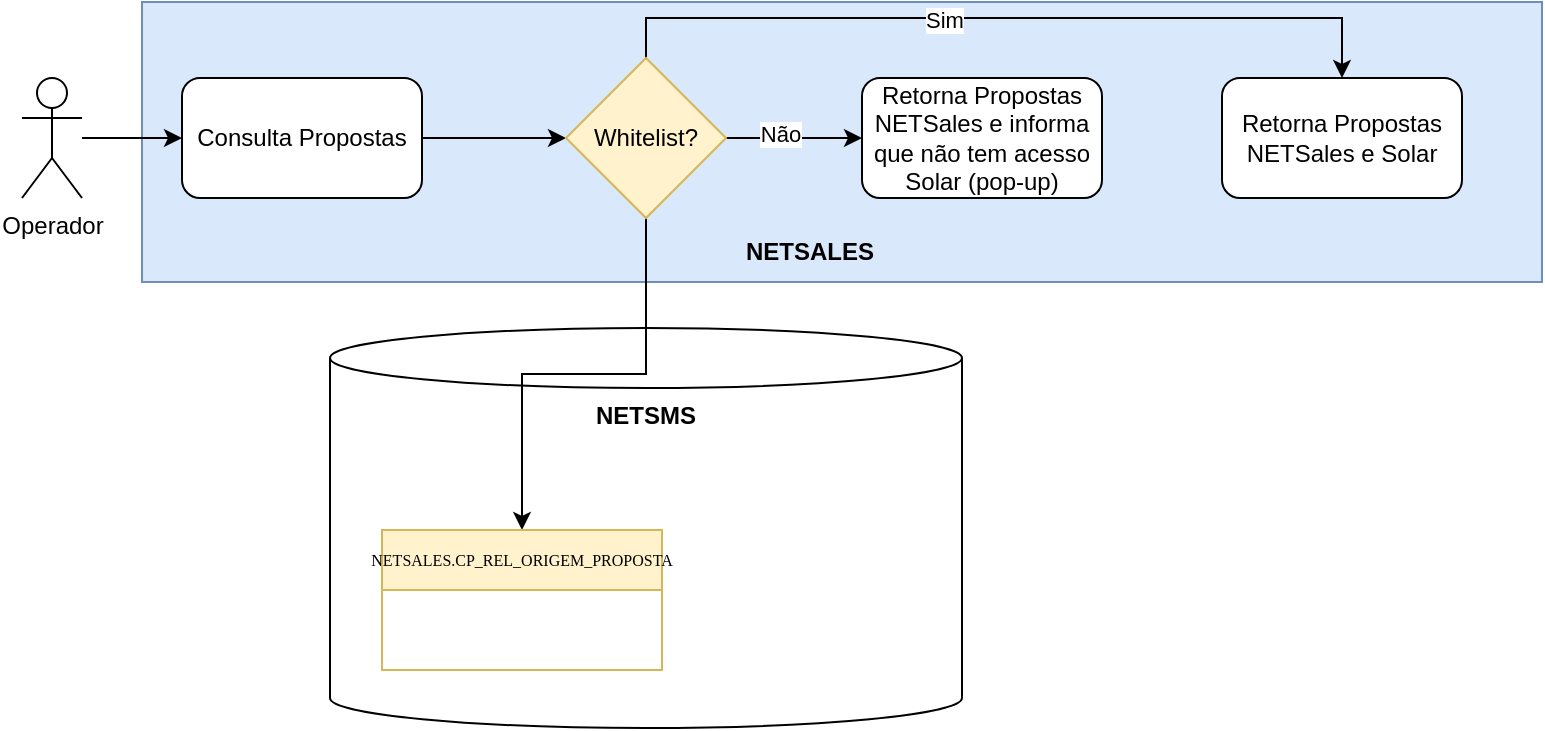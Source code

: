 <mxfile version="24.3.1" type="github" pages="2">
  <diagram name="Página-1" id="og6Pi6pLlMd3RY6a5tt9">
    <mxGraphModel dx="1050" dy="530" grid="1" gridSize="10" guides="1" tooltips="1" connect="1" arrows="1" fold="1" page="1" pageScale="1" pageWidth="827" pageHeight="1169" math="0" shadow="0">
      <root>
        <mxCell id="0" />
        <mxCell id="1" parent="0" />
        <mxCell id="viON26nNvLiHrCFx6QRt-22" value="" style="rounded=0;whiteSpace=wrap;html=1;fillColor=#dae8fc;strokeColor=#6c8ebf;" parent="1" vertex="1">
          <mxGeometry x="110" y="2" width="700" height="140" as="geometry" />
        </mxCell>
        <mxCell id="viON26nNvLiHrCFx6QRt-4" value="&lt;b&gt;NETSMS&lt;/b&gt;" style="shape=cylinder3;whiteSpace=wrap;html=1;boundedLbl=1;backgroundOutline=1;size=15;verticalAlign=top;" parent="1" vertex="1">
          <mxGeometry x="204" y="165" width="316" height="200" as="geometry" />
        </mxCell>
        <mxCell id="viON26nNvLiHrCFx6QRt-21" style="edgeStyle=orthogonalEdgeStyle;rounded=0;orthogonalLoop=1;jettySize=auto;html=1;entryX=0;entryY=0.5;entryDx=0;entryDy=0;" parent="1" source="viON26nNvLiHrCFx6QRt-1" target="viON26nNvLiHrCFx6QRt-3" edge="1">
          <mxGeometry relative="1" as="geometry" />
        </mxCell>
        <mxCell id="viON26nNvLiHrCFx6QRt-1" value="Operador" style="shape=umlActor;verticalLabelPosition=bottom;verticalAlign=top;html=1;outlineConnect=0;" parent="1" vertex="1">
          <mxGeometry x="50" y="40" width="30" height="60" as="geometry" />
        </mxCell>
        <mxCell id="viON26nNvLiHrCFx6QRt-9" style="edgeStyle=orthogonalEdgeStyle;rounded=0;orthogonalLoop=1;jettySize=auto;html=1;entryX=0.5;entryY=0;entryDx=0;entryDy=0;startArrow=none;startFill=0;exitX=0.5;exitY=1;exitDx=0;exitDy=0;" parent="1" source="viON26nNvLiHrCFx6QRt-11" target="viON26nNvLiHrCFx6QRt-5" edge="1">
          <mxGeometry relative="1" as="geometry" />
        </mxCell>
        <mxCell id="viON26nNvLiHrCFx6QRt-14" style="edgeStyle=orthogonalEdgeStyle;rounded=0;orthogonalLoop=1;jettySize=auto;html=1;entryX=0;entryY=0.5;entryDx=0;entryDy=0;" parent="1" source="viON26nNvLiHrCFx6QRt-3" target="viON26nNvLiHrCFx6QRt-11" edge="1">
          <mxGeometry relative="1" as="geometry" />
        </mxCell>
        <mxCell id="viON26nNvLiHrCFx6QRt-3" value="Consulta Propostas" style="rounded=1;whiteSpace=wrap;html=1;" parent="1" vertex="1">
          <mxGeometry x="130" y="40" width="120" height="60" as="geometry" />
        </mxCell>
        <mxCell id="viON26nNvLiHrCFx6QRt-5" value="&lt;span style=&quot;font-size: 8px; font-family: &amp;quot;Segoe UI Light&amp;quot;;&quot;&gt;NETSALES.CP_REL_ORIGEM_PROPOSTA&lt;/span&gt;" style="swimlane;fontStyle=0;childLayout=stackLayout;horizontal=1;startSize=30;horizontalStack=0;resizeParent=1;resizeParentMax=0;resizeLast=0;collapsible=1;marginBottom=0;whiteSpace=wrap;html=1;fontSize=8;fillColor=#fff2cc;strokeColor=#d6b656;" parent="1" vertex="1">
          <mxGeometry x="230" y="266" width="140" height="70" as="geometry" />
        </mxCell>
        <mxCell id="viON26nNvLiHrCFx6QRt-10" value="Retorna Propostas NETSales e Solar" style="rounded=1;whiteSpace=wrap;html=1;" parent="1" vertex="1">
          <mxGeometry x="650" y="40" width="120" height="60" as="geometry" />
        </mxCell>
        <mxCell id="viON26nNvLiHrCFx6QRt-15" style="edgeStyle=orthogonalEdgeStyle;rounded=0;orthogonalLoop=1;jettySize=auto;html=1;entryX=0.5;entryY=0;entryDx=0;entryDy=0;exitX=0.5;exitY=0;exitDx=0;exitDy=0;" parent="1" source="viON26nNvLiHrCFx6QRt-11" target="viON26nNvLiHrCFx6QRt-10" edge="1">
          <mxGeometry relative="1" as="geometry" />
        </mxCell>
        <mxCell id="viON26nNvLiHrCFx6QRt-16" value="Sim" style="edgeLabel;html=1;align=center;verticalAlign=middle;resizable=0;points=[];" parent="viON26nNvLiHrCFx6QRt-15" vertex="1" connectable="0">
          <mxGeometry x="-0.151" y="-1" relative="1" as="geometry">
            <mxPoint as="offset" />
          </mxGeometry>
        </mxCell>
        <mxCell id="viON26nNvLiHrCFx6QRt-18" style="edgeStyle=orthogonalEdgeStyle;rounded=0;orthogonalLoop=1;jettySize=auto;html=1;entryX=0;entryY=0.5;entryDx=0;entryDy=0;" parent="1" source="viON26nNvLiHrCFx6QRt-11" target="viON26nNvLiHrCFx6QRt-17" edge="1">
          <mxGeometry relative="1" as="geometry" />
        </mxCell>
        <mxCell id="viON26nNvLiHrCFx6QRt-19" value="Não" style="edgeLabel;html=1;align=center;verticalAlign=middle;resizable=0;points=[];" parent="viON26nNvLiHrCFx6QRt-18" vertex="1" connectable="0">
          <mxGeometry x="-0.212" y="2" relative="1" as="geometry">
            <mxPoint as="offset" />
          </mxGeometry>
        </mxCell>
        <mxCell id="viON26nNvLiHrCFx6QRt-11" value="Whitelist?" style="rhombus;whiteSpace=wrap;html=1;fillColor=#fff2cc;strokeColor=#d6b656;" parent="1" vertex="1">
          <mxGeometry x="322" y="30" width="80" height="80" as="geometry" />
        </mxCell>
        <mxCell id="viON26nNvLiHrCFx6QRt-17" value="Retorna Propostas NETSales e informa que não tem acesso Solar (pop-up)" style="rounded=1;whiteSpace=wrap;html=1;" parent="1" vertex="1">
          <mxGeometry x="470" y="40" width="120" height="60" as="geometry" />
        </mxCell>
        <mxCell id="viON26nNvLiHrCFx6QRt-23" value="&lt;b&gt;NETSALES&lt;/b&gt;" style="text;html=1;align=center;verticalAlign=middle;whiteSpace=wrap;rounded=0;" parent="1" vertex="1">
          <mxGeometry x="414" y="112" width="60" height="30" as="geometry" />
        </mxCell>
      </root>
    </mxGraphModel>
  </diagram>
  <diagram name="V2" id="-CTvcmDTteTxkHtImHvE">
    <mxGraphModel dx="1050" dy="530" grid="1" gridSize="10" guides="1" tooltips="1" connect="1" arrows="1" fold="1" page="1" pageScale="1" pageWidth="827" pageHeight="1169" math="0" shadow="0">
      <root>
        <mxCell id="LgrU_TgqDPmgdI6aUuQk-0" />
        <mxCell id="LgrU_TgqDPmgdI6aUuQk-1" parent="LgrU_TgqDPmgdI6aUuQk-0" />
        <mxCell id="LgrU_TgqDPmgdI6aUuQk-2" value="" style="rounded=0;whiteSpace=wrap;html=1;fillColor=#dae8fc;strokeColor=#6c8ebf;" vertex="1" parent="LgrU_TgqDPmgdI6aUuQk-1">
          <mxGeometry x="110" y="2" width="700" height="140" as="geometry" />
        </mxCell>
        <mxCell id="LgrU_TgqDPmgdI6aUuQk-3" value="&lt;b&gt;NETSMS&lt;/b&gt;" style="shape=cylinder3;whiteSpace=wrap;html=1;boundedLbl=1;backgroundOutline=1;size=15;verticalAlign=top;" vertex="1" parent="LgrU_TgqDPmgdI6aUuQk-1">
          <mxGeometry x="204" y="165" width="316" height="200" as="geometry" />
        </mxCell>
        <mxCell id="LgrU_TgqDPmgdI6aUuQk-4" style="edgeStyle=orthogonalEdgeStyle;rounded=0;orthogonalLoop=1;jettySize=auto;html=1;entryX=0;entryY=0.5;entryDx=0;entryDy=0;" edge="1" parent="LgrU_TgqDPmgdI6aUuQk-1" source="LgrU_TgqDPmgdI6aUuQk-5" target="LgrU_TgqDPmgdI6aUuQk-8">
          <mxGeometry relative="1" as="geometry" />
        </mxCell>
        <mxCell id="LgrU_TgqDPmgdI6aUuQk-5" value="Operador" style="shape=umlActor;verticalLabelPosition=bottom;verticalAlign=top;html=1;outlineConnect=0;" vertex="1" parent="LgrU_TgqDPmgdI6aUuQk-1">
          <mxGeometry x="50" y="40" width="30" height="60" as="geometry" />
        </mxCell>
        <mxCell id="LgrU_TgqDPmgdI6aUuQk-6" style="edgeStyle=orthogonalEdgeStyle;rounded=0;orthogonalLoop=1;jettySize=auto;html=1;entryX=0.5;entryY=0;entryDx=0;entryDy=0;startArrow=none;startFill=0;exitX=0.5;exitY=1;exitDx=0;exitDy=0;" edge="1" parent="LgrU_TgqDPmgdI6aUuQk-1" source="LgrU_TgqDPmgdI6aUuQk-15" target="LgrU_TgqDPmgdI6aUuQk-9">
          <mxGeometry relative="1" as="geometry" />
        </mxCell>
        <mxCell id="LgrU_TgqDPmgdI6aUuQk-7" style="edgeStyle=orthogonalEdgeStyle;rounded=0;orthogonalLoop=1;jettySize=auto;html=1;entryX=0;entryY=0.5;entryDx=0;entryDy=0;" edge="1" parent="LgrU_TgqDPmgdI6aUuQk-1" source="LgrU_TgqDPmgdI6aUuQk-8" target="LgrU_TgqDPmgdI6aUuQk-15">
          <mxGeometry relative="1" as="geometry" />
        </mxCell>
        <mxCell id="LgrU_TgqDPmgdI6aUuQk-8" value="Consulta Propostas" style="rounded=1;whiteSpace=wrap;html=1;" vertex="1" parent="LgrU_TgqDPmgdI6aUuQk-1">
          <mxGeometry x="130" y="40" width="120" height="60" as="geometry" />
        </mxCell>
        <mxCell id="LgrU_TgqDPmgdI6aUuQk-9" value="&lt;span style=&quot;font-size: 8px; font-family: &amp;quot;Segoe UI Light&amp;quot;;&quot;&gt;NETSALES.CP_REL_ORIGEM_PROPOSTA&lt;/span&gt;" style="swimlane;fontStyle=0;childLayout=stackLayout;horizontal=1;startSize=30;horizontalStack=0;resizeParent=1;resizeParentMax=0;resizeLast=0;collapsible=1;marginBottom=0;whiteSpace=wrap;html=1;fontSize=8;fillColor=#fff2cc;strokeColor=#d6b656;" vertex="1" parent="LgrU_TgqDPmgdI6aUuQk-1">
          <mxGeometry x="230" y="266" width="140" height="70" as="geometry" />
        </mxCell>
        <mxCell id="LgrU_TgqDPmgdI6aUuQk-10" value="Retorna Propostas NETSales e Solar" style="rounded=1;whiteSpace=wrap;html=1;" vertex="1" parent="LgrU_TgqDPmgdI6aUuQk-1">
          <mxGeometry x="650" y="40" width="120" height="60" as="geometry" />
        </mxCell>
        <mxCell id="LgrU_TgqDPmgdI6aUuQk-11" style="edgeStyle=orthogonalEdgeStyle;rounded=0;orthogonalLoop=1;jettySize=auto;html=1;entryX=0.5;entryY=0;entryDx=0;entryDy=0;exitX=0.5;exitY=0;exitDx=0;exitDy=0;" edge="1" parent="LgrU_TgqDPmgdI6aUuQk-1" source="LgrU_TgqDPmgdI6aUuQk-15" target="LgrU_TgqDPmgdI6aUuQk-10">
          <mxGeometry relative="1" as="geometry" />
        </mxCell>
        <mxCell id="LgrU_TgqDPmgdI6aUuQk-12" value="Sim" style="edgeLabel;html=1;align=center;verticalAlign=middle;resizable=0;points=[];" vertex="1" connectable="0" parent="LgrU_TgqDPmgdI6aUuQk-11">
          <mxGeometry x="-0.151" y="-1" relative="1" as="geometry">
            <mxPoint as="offset" />
          </mxGeometry>
        </mxCell>
        <mxCell id="LgrU_TgqDPmgdI6aUuQk-13" style="edgeStyle=orthogonalEdgeStyle;rounded=0;orthogonalLoop=1;jettySize=auto;html=1;entryX=0;entryY=0.5;entryDx=0;entryDy=0;" edge="1" parent="LgrU_TgqDPmgdI6aUuQk-1" source="LgrU_TgqDPmgdI6aUuQk-15" target="LgrU_TgqDPmgdI6aUuQk-16">
          <mxGeometry relative="1" as="geometry" />
        </mxCell>
        <mxCell id="LgrU_TgqDPmgdI6aUuQk-14" value="Não" style="edgeLabel;html=1;align=center;verticalAlign=middle;resizable=0;points=[];" vertex="1" connectable="0" parent="LgrU_TgqDPmgdI6aUuQk-13">
          <mxGeometry x="-0.212" y="2" relative="1" as="geometry">
            <mxPoint as="offset" />
          </mxGeometry>
        </mxCell>
        <mxCell id="LgrU_TgqDPmgdI6aUuQk-15" value="Whitelist?" style="rhombus;whiteSpace=wrap;html=1;fillColor=#fff2cc;strokeColor=#d6b656;" vertex="1" parent="LgrU_TgqDPmgdI6aUuQk-1">
          <mxGeometry x="322" y="30" width="80" height="80" as="geometry" />
        </mxCell>
        <mxCell id="LgrU_TgqDPmgdI6aUuQk-16" value="Retorna Propostas NETSales e informa que não tem acesso Solar (pop-up)" style="rounded=1;whiteSpace=wrap;html=1;" vertex="1" parent="LgrU_TgqDPmgdI6aUuQk-1">
          <mxGeometry x="470" y="40" width="120" height="60" as="geometry" />
        </mxCell>
        <mxCell id="LgrU_TgqDPmgdI6aUuQk-17" value="&lt;b&gt;NETSALES&lt;/b&gt;" style="text;html=1;align=center;verticalAlign=middle;whiteSpace=wrap;rounded=0;" vertex="1" parent="LgrU_TgqDPmgdI6aUuQk-1">
          <mxGeometry x="414" y="112" width="60" height="30" as="geometry" />
        </mxCell>
      </root>
    </mxGraphModel>
  </diagram>
</mxfile>
